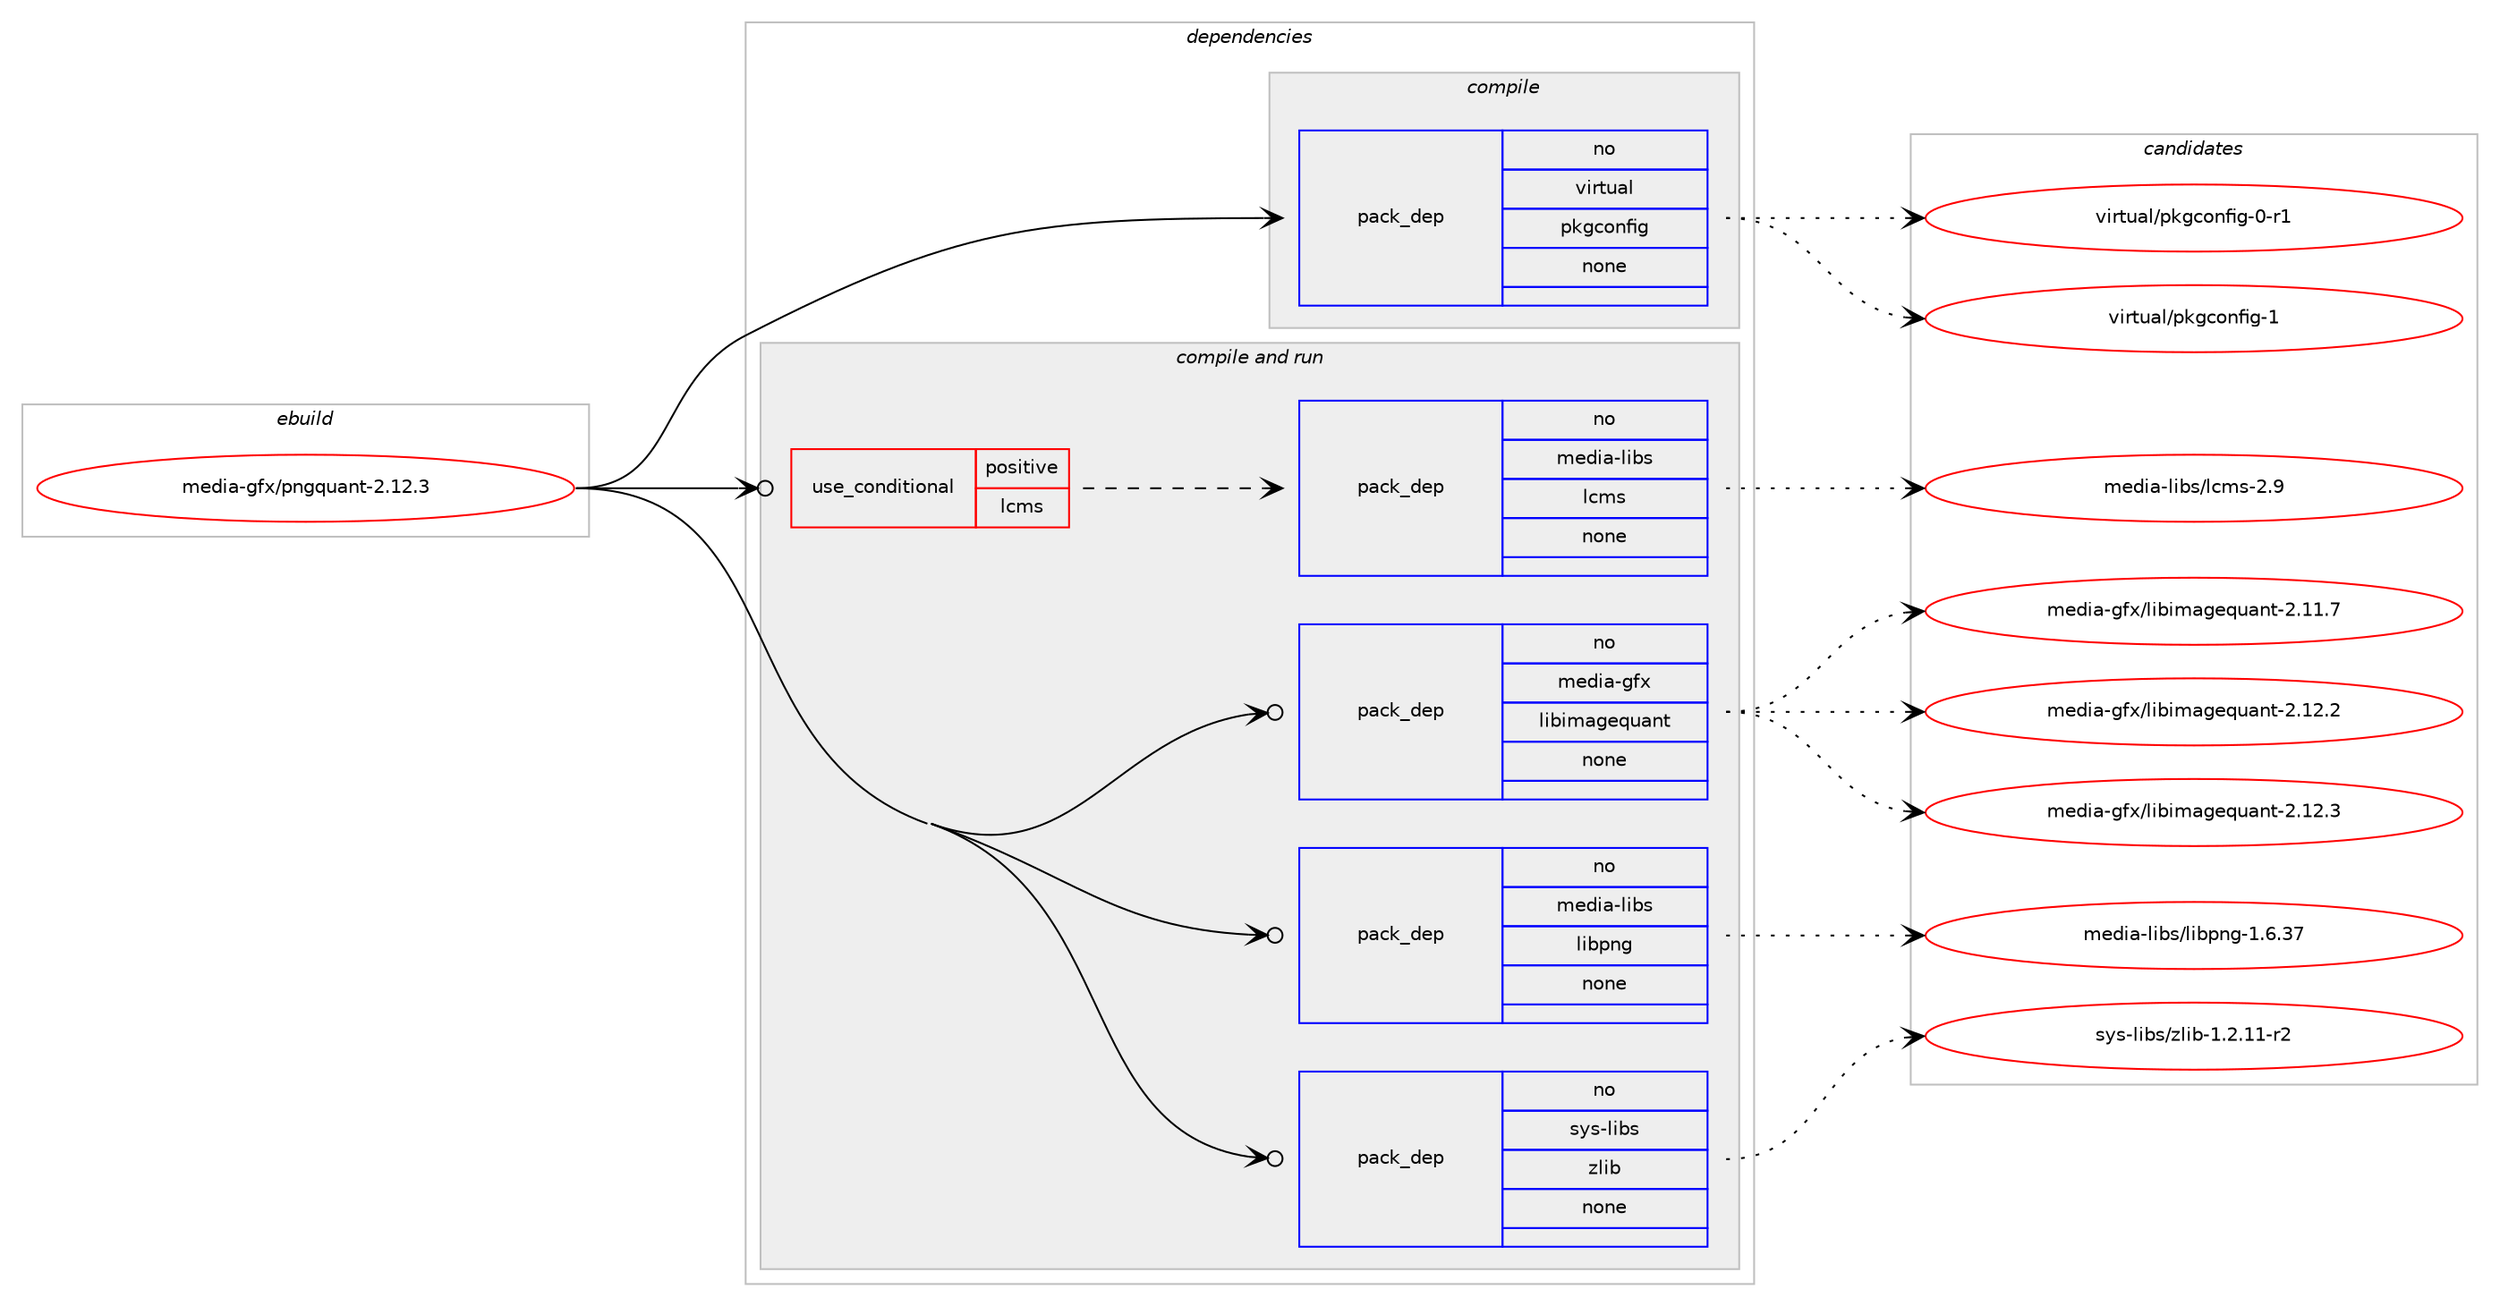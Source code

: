 digraph prolog {

# *************
# Graph options
# *************

newrank=true;
concentrate=true;
compound=true;
graph [rankdir=LR,fontname=Helvetica,fontsize=10,ranksep=1.5];#, ranksep=2.5, nodesep=0.2];
edge  [arrowhead=vee];
node  [fontname=Helvetica,fontsize=10];

# **********
# The ebuild
# **********

subgraph cluster_leftcol {
color=gray;
rank=same;
label=<<i>ebuild</i>>;
id [label="media-gfx/pngquant-2.12.3", color=red, width=4, href="../media-gfx/pngquant-2.12.3.svg"];
}

# ****************
# The dependencies
# ****************

subgraph cluster_midcol {
color=gray;
label=<<i>dependencies</i>>;
subgraph cluster_compile {
fillcolor="#eeeeee";
style=filled;
label=<<i>compile</i>>;
subgraph pack578845 {
dependency782817 [label=<<TABLE BORDER="0" CELLBORDER="1" CELLSPACING="0" CELLPADDING="4" WIDTH="220"><TR><TD ROWSPAN="6" CELLPADDING="30">pack_dep</TD></TR><TR><TD WIDTH="110">no</TD></TR><TR><TD>virtual</TD></TR><TR><TD>pkgconfig</TD></TR><TR><TD>none</TD></TR><TR><TD></TD></TR></TABLE>>, shape=none, color=blue];
}
id:e -> dependency782817:w [weight=20,style="solid",arrowhead="vee"];
}
subgraph cluster_compileandrun {
fillcolor="#eeeeee";
style=filled;
label=<<i>compile and run</i>>;
subgraph cond190395 {
dependency782818 [label=<<TABLE BORDER="0" CELLBORDER="1" CELLSPACING="0" CELLPADDING="4"><TR><TD ROWSPAN="3" CELLPADDING="10">use_conditional</TD></TR><TR><TD>positive</TD></TR><TR><TD>lcms</TD></TR></TABLE>>, shape=none, color=red];
subgraph pack578846 {
dependency782819 [label=<<TABLE BORDER="0" CELLBORDER="1" CELLSPACING="0" CELLPADDING="4" WIDTH="220"><TR><TD ROWSPAN="6" CELLPADDING="30">pack_dep</TD></TR><TR><TD WIDTH="110">no</TD></TR><TR><TD>media-libs</TD></TR><TR><TD>lcms</TD></TR><TR><TD>none</TD></TR><TR><TD></TD></TR></TABLE>>, shape=none, color=blue];
}
dependency782818:e -> dependency782819:w [weight=20,style="dashed",arrowhead="vee"];
}
id:e -> dependency782818:w [weight=20,style="solid",arrowhead="odotvee"];
subgraph pack578847 {
dependency782820 [label=<<TABLE BORDER="0" CELLBORDER="1" CELLSPACING="0" CELLPADDING="4" WIDTH="220"><TR><TD ROWSPAN="6" CELLPADDING="30">pack_dep</TD></TR><TR><TD WIDTH="110">no</TD></TR><TR><TD>media-gfx</TD></TR><TR><TD>libimagequant</TD></TR><TR><TD>none</TD></TR><TR><TD></TD></TR></TABLE>>, shape=none, color=blue];
}
id:e -> dependency782820:w [weight=20,style="solid",arrowhead="odotvee"];
subgraph pack578848 {
dependency782821 [label=<<TABLE BORDER="0" CELLBORDER="1" CELLSPACING="0" CELLPADDING="4" WIDTH="220"><TR><TD ROWSPAN="6" CELLPADDING="30">pack_dep</TD></TR><TR><TD WIDTH="110">no</TD></TR><TR><TD>media-libs</TD></TR><TR><TD>libpng</TD></TR><TR><TD>none</TD></TR><TR><TD></TD></TR></TABLE>>, shape=none, color=blue];
}
id:e -> dependency782821:w [weight=20,style="solid",arrowhead="odotvee"];
subgraph pack578849 {
dependency782822 [label=<<TABLE BORDER="0" CELLBORDER="1" CELLSPACING="0" CELLPADDING="4" WIDTH="220"><TR><TD ROWSPAN="6" CELLPADDING="30">pack_dep</TD></TR><TR><TD WIDTH="110">no</TD></TR><TR><TD>sys-libs</TD></TR><TR><TD>zlib</TD></TR><TR><TD>none</TD></TR><TR><TD></TD></TR></TABLE>>, shape=none, color=blue];
}
id:e -> dependency782822:w [weight=20,style="solid",arrowhead="odotvee"];
}
subgraph cluster_run {
fillcolor="#eeeeee";
style=filled;
label=<<i>run</i>>;
}
}

# **************
# The candidates
# **************

subgraph cluster_choices {
rank=same;
color=gray;
label=<<i>candidates</i>>;

subgraph choice578845 {
color=black;
nodesep=1;
choice11810511411611797108471121071039911111010210510345484511449 [label="virtual/pkgconfig-0-r1", color=red, width=4,href="../virtual/pkgconfig-0-r1.svg"];
choice1181051141161179710847112107103991111101021051034549 [label="virtual/pkgconfig-1", color=red, width=4,href="../virtual/pkgconfig-1.svg"];
dependency782817:e -> choice11810511411611797108471121071039911111010210510345484511449:w [style=dotted,weight="100"];
dependency782817:e -> choice1181051141161179710847112107103991111101021051034549:w [style=dotted,weight="100"];
}
subgraph choice578846 {
color=black;
nodesep=1;
choice109101100105974510810598115471089910911545504657 [label="media-libs/lcms-2.9", color=red, width=4,href="../media-libs/lcms-2.9.svg"];
dependency782819:e -> choice109101100105974510810598115471089910911545504657:w [style=dotted,weight="100"];
}
subgraph choice578847 {
color=black;
nodesep=1;
choice10910110010597451031021204710810598105109971031011131179711011645504649494655 [label="media-gfx/libimagequant-2.11.7", color=red, width=4,href="../media-gfx/libimagequant-2.11.7.svg"];
choice10910110010597451031021204710810598105109971031011131179711011645504649504650 [label="media-gfx/libimagequant-2.12.2", color=red, width=4,href="../media-gfx/libimagequant-2.12.2.svg"];
choice10910110010597451031021204710810598105109971031011131179711011645504649504651 [label="media-gfx/libimagequant-2.12.3", color=red, width=4,href="../media-gfx/libimagequant-2.12.3.svg"];
dependency782820:e -> choice10910110010597451031021204710810598105109971031011131179711011645504649494655:w [style=dotted,weight="100"];
dependency782820:e -> choice10910110010597451031021204710810598105109971031011131179711011645504649504650:w [style=dotted,weight="100"];
dependency782820:e -> choice10910110010597451031021204710810598105109971031011131179711011645504649504651:w [style=dotted,weight="100"];
}
subgraph choice578848 {
color=black;
nodesep=1;
choice109101100105974510810598115471081059811211010345494654465155 [label="media-libs/libpng-1.6.37", color=red, width=4,href="../media-libs/libpng-1.6.37.svg"];
dependency782821:e -> choice109101100105974510810598115471081059811211010345494654465155:w [style=dotted,weight="100"];
}
subgraph choice578849 {
color=black;
nodesep=1;
choice11512111545108105981154712210810598454946504649494511450 [label="sys-libs/zlib-1.2.11-r2", color=red, width=4,href="../sys-libs/zlib-1.2.11-r2.svg"];
dependency782822:e -> choice11512111545108105981154712210810598454946504649494511450:w [style=dotted,weight="100"];
}
}

}

